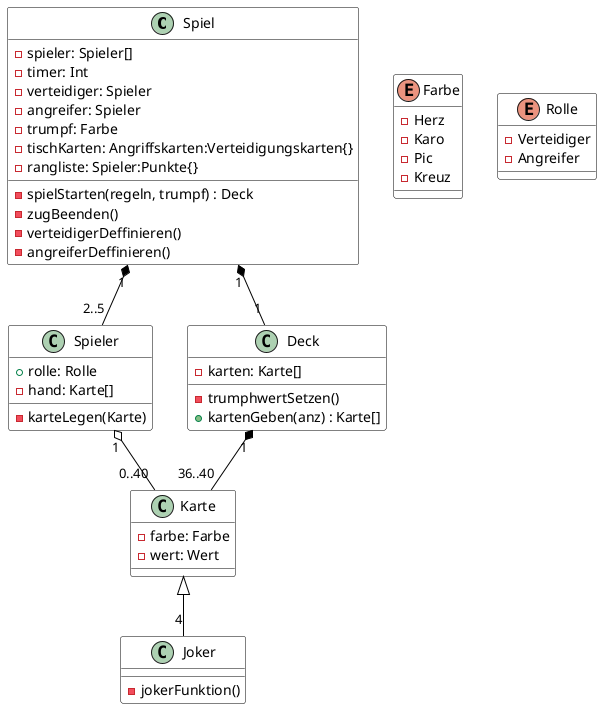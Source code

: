 @startuml Durak Lobby

skinparam{
    ClassBackgroundColor white
    ClassBorderColor black

    'ClassAttributeIconSize 0

    ArrowColor black

    Shadowing false

}

class Spiel {
    -spieler: Spieler[]
    -timer: Int
    -verteidiger: Spieler
    -angreifer: Spieler
    -trumpf: Farbe
    -tischKarten: Angriffskarten:Verteidigungskarten{}
    -rangliste: Spieler:Punkte{}

    -spielStarten(regeln, trumpf) : Deck
    -zugBeenden()
    -verteidigerDeffinieren()
    -angreiferDeffinieren()
}

class Spieler {
    +rolle: Rolle
    -hand: Karte[]

    -karteLegen(Karte)
}

class Karte {
    -farbe: Farbe
    -wert: Wert
}

class Joker {
    -jokerFunktion()
}

class Deck {
    -karten: Karte[]

    -trumphwertSetzen()
    +kartenGeben(anz) : Karte[]
}

enum Farbe {
    - Herz 
    - Karo 
    - Pic 
    - Kreuz
}

enum Rolle {
    - Verteidiger
    - Angreifer
}

Spiel "1" *-- "2..5" Spieler

Spiel "1" *-- "1" Deck

Deck "1" *-- "36..40" Karte

Karte <|-- "4" Joker 

Spieler "1" o-- "0..40" Karte 

@enduml